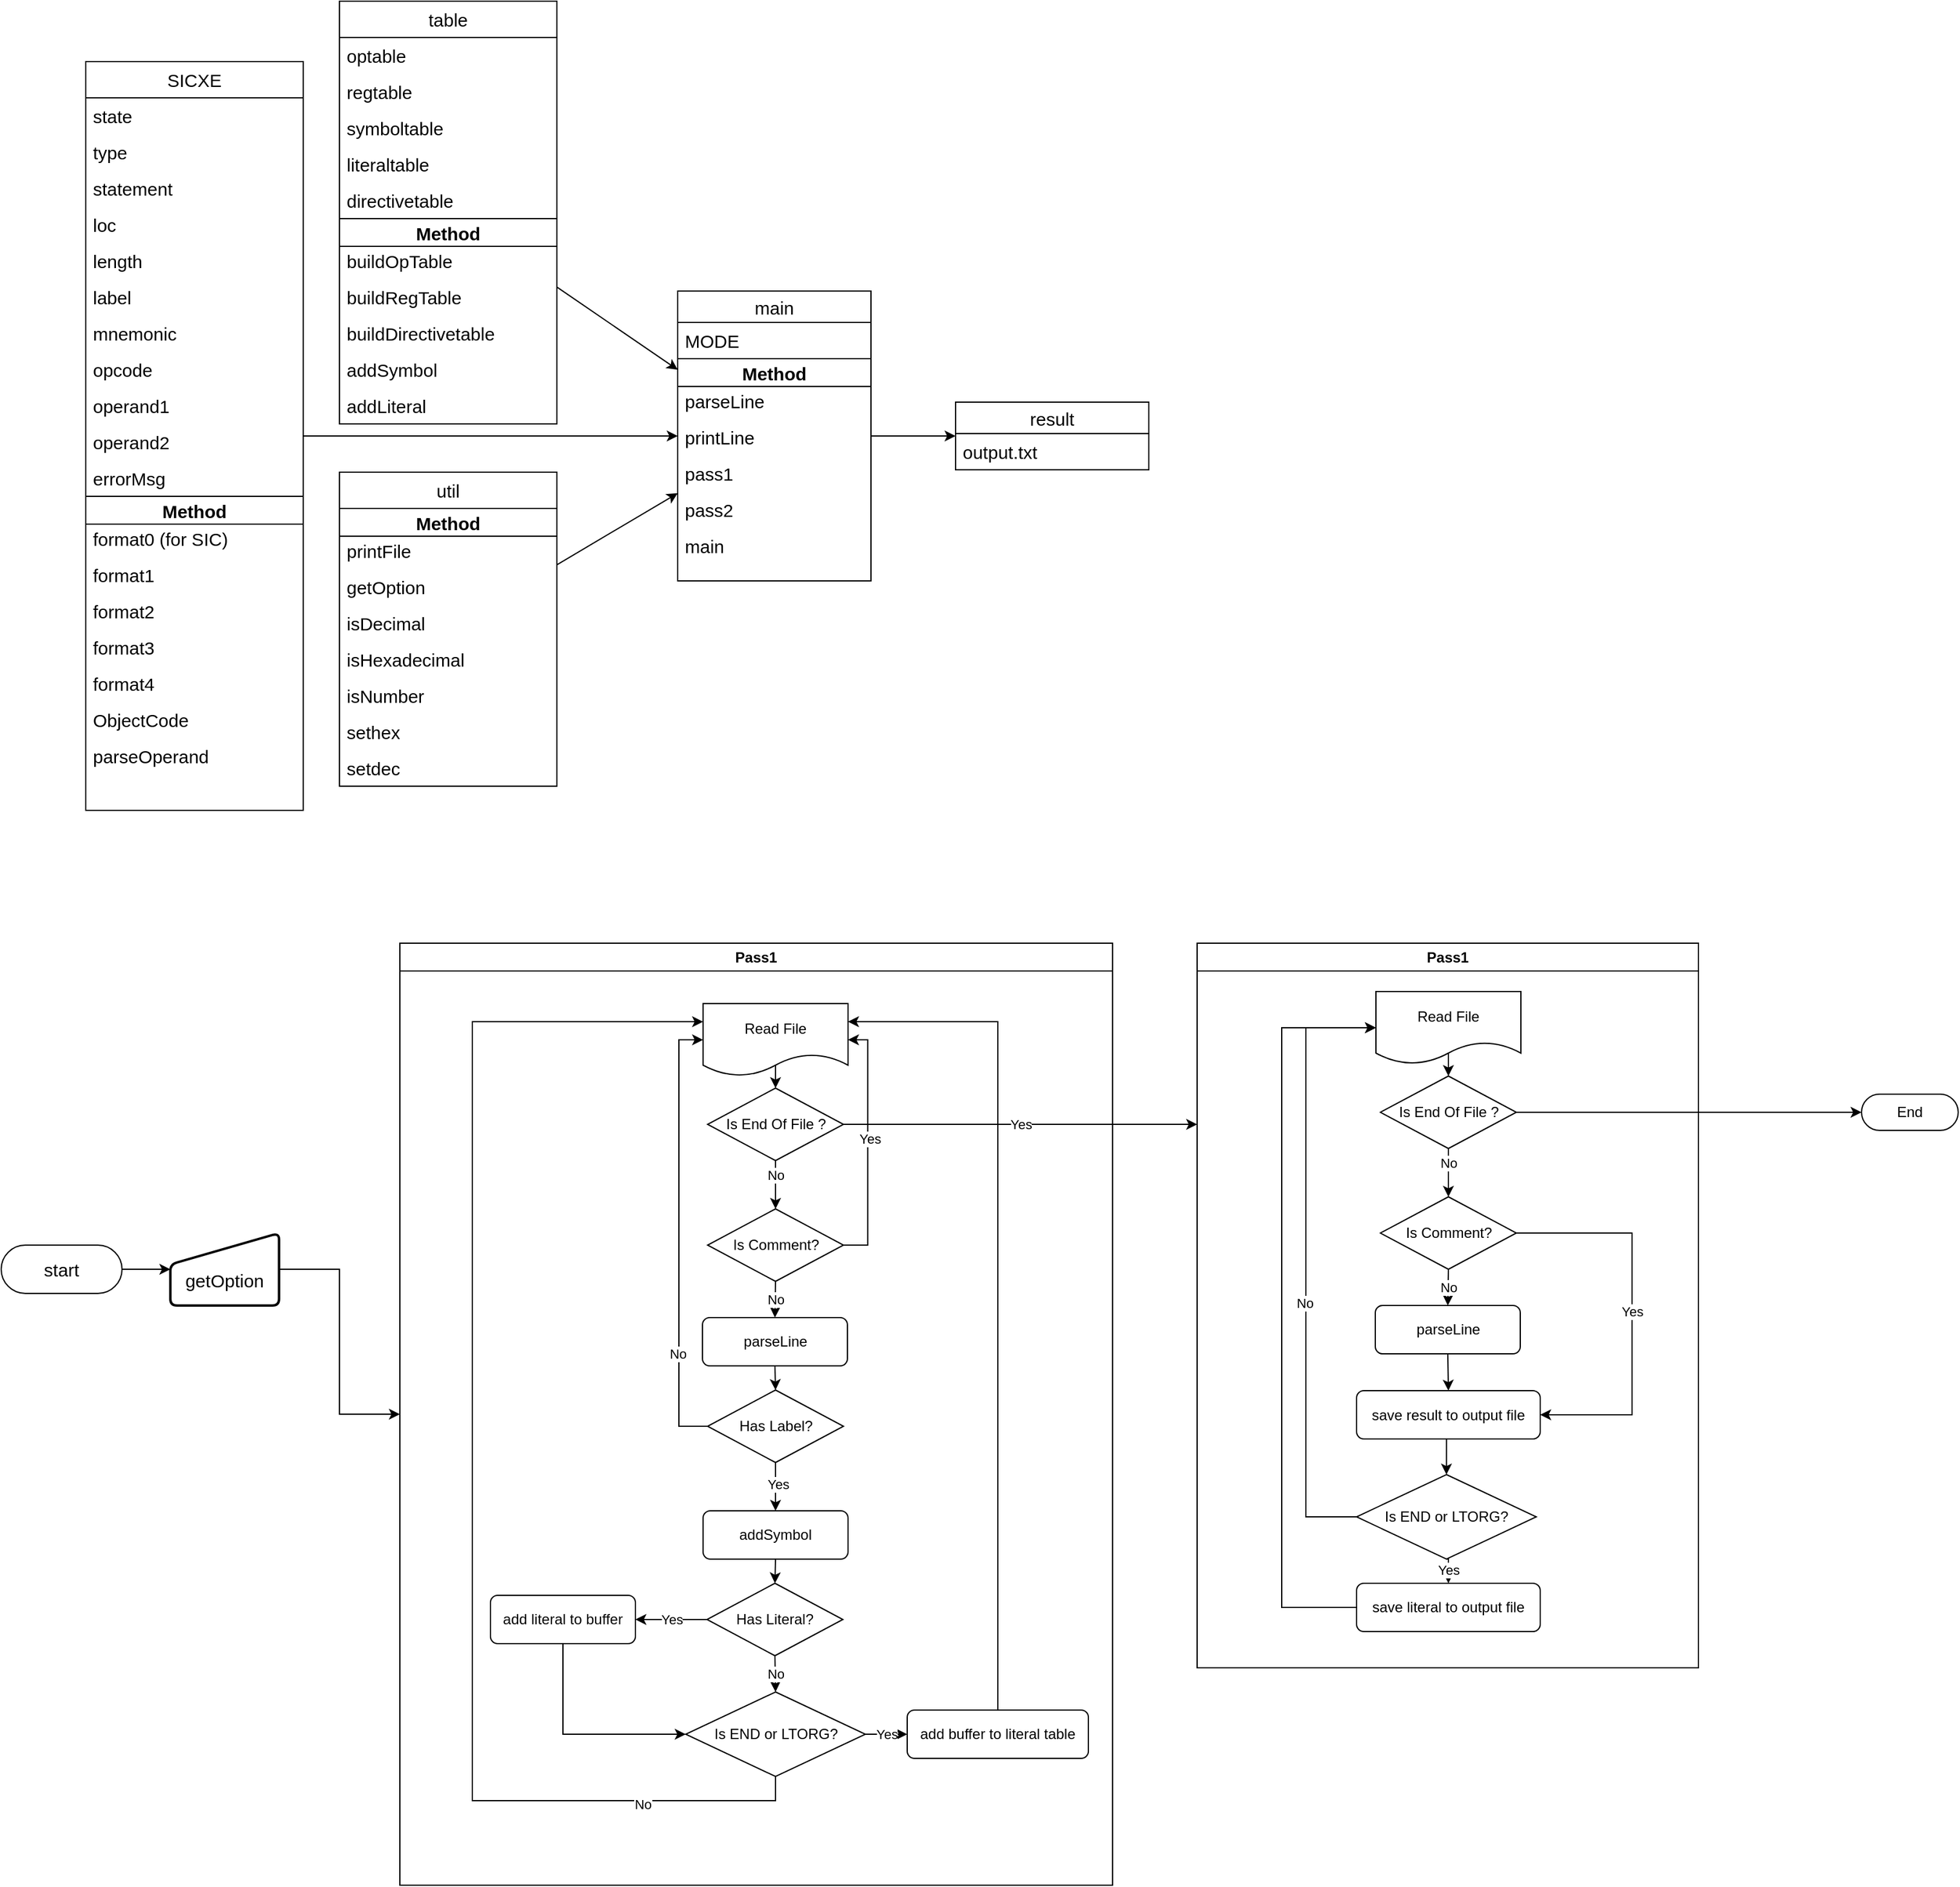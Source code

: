 <mxfile version="21.3.8" type="google">
  <diagram name="Page-1" id="ozMHpFwXy5fk4nJRAXI8">
    <mxGraphModel grid="1" page="1" gridSize="10" guides="1" tooltips="1" connect="1" arrows="1" fold="1" pageScale="1" pageWidth="1169" pageHeight="827" math="0" shadow="0">
      <root>
        <mxCell id="0" />
        <mxCell id="1" parent="0" />
        <mxCell id="k9dNd58MIY_r8E8UFFgz-22" value="SICXE" style="swimlane;fontStyle=0;childLayout=stackLayout;horizontal=1;startSize=30;horizontalStack=0;resizeParent=1;resizeParentMax=0;resizeLast=0;collapsible=1;marginBottom=0;whiteSpace=wrap;html=1;fontSize=15;fontFamily=Helvetica;" vertex="1" parent="1">
          <mxGeometry x="130" y="120" width="180" height="620" as="geometry" />
        </mxCell>
        <mxCell id="k9dNd58MIY_r8E8UFFgz-23" value="state" style="text;strokeColor=none;fillColor=none;align=left;verticalAlign=middle;spacingLeft=4;spacingRight=4;overflow=hidden;points=[[0,0.5],[1,0.5]];portConstraint=eastwest;rotatable=0;whiteSpace=wrap;html=1;fontSize=15;fontFamily=Helvetica;" vertex="1" parent="k9dNd58MIY_r8E8UFFgz-22">
          <mxGeometry y="30" width="180" height="30" as="geometry" />
        </mxCell>
        <mxCell id="k9dNd58MIY_r8E8UFFgz-24" value="type" style="text;strokeColor=none;fillColor=none;align=left;verticalAlign=middle;spacingLeft=4;spacingRight=4;overflow=hidden;points=[[0,0.5],[1,0.5]];portConstraint=eastwest;rotatable=0;whiteSpace=wrap;html=1;fontSize=15;fontFamily=Helvetica;" vertex="1" parent="k9dNd58MIY_r8E8UFFgz-22">
          <mxGeometry y="60" width="180" height="30" as="geometry" />
        </mxCell>
        <mxCell id="k9dNd58MIY_r8E8UFFgz-40" value="statement" style="text;strokeColor=none;fillColor=none;align=left;verticalAlign=middle;spacingLeft=4;spacingRight=4;overflow=hidden;points=[[0,0.5],[1,0.5]];portConstraint=eastwest;rotatable=0;whiteSpace=wrap;html=1;fontSize=15;fontFamily=Helvetica;" vertex="1" parent="k9dNd58MIY_r8E8UFFgz-22">
          <mxGeometry y="90" width="180" height="30" as="geometry" />
        </mxCell>
        <mxCell id="k9dNd58MIY_r8E8UFFgz-42" value="loc" style="text;strokeColor=none;fillColor=none;align=left;verticalAlign=middle;spacingLeft=4;spacingRight=4;overflow=hidden;points=[[0,0.5],[1,0.5]];portConstraint=eastwest;rotatable=0;whiteSpace=wrap;html=1;fontSize=15;fontFamily=Helvetica;" vertex="1" parent="k9dNd58MIY_r8E8UFFgz-22">
          <mxGeometry y="120" width="180" height="30" as="geometry" />
        </mxCell>
        <mxCell id="k9dNd58MIY_r8E8UFFgz-43" value="length" style="text;strokeColor=none;fillColor=none;align=left;verticalAlign=middle;spacingLeft=4;spacingRight=4;overflow=hidden;points=[[0,0.5],[1,0.5]];portConstraint=eastwest;rotatable=0;whiteSpace=wrap;html=1;fontSize=15;fontFamily=Helvetica;" vertex="1" parent="k9dNd58MIY_r8E8UFFgz-22">
          <mxGeometry y="150" width="180" height="30" as="geometry" />
        </mxCell>
        <mxCell id="k9dNd58MIY_r8E8UFFgz-44" value="label" style="text;strokeColor=none;fillColor=none;align=left;verticalAlign=middle;spacingLeft=4;spacingRight=4;overflow=hidden;points=[[0,0.5],[1,0.5]];portConstraint=eastwest;rotatable=0;whiteSpace=wrap;html=1;fontSize=15;fontFamily=Helvetica;" vertex="1" parent="k9dNd58MIY_r8E8UFFgz-22">
          <mxGeometry y="180" width="180" height="30" as="geometry" />
        </mxCell>
        <mxCell id="k9dNd58MIY_r8E8UFFgz-47" value="mnemonic" style="text;strokeColor=none;fillColor=none;align=left;verticalAlign=middle;spacingLeft=4;spacingRight=4;overflow=hidden;points=[[0,0.5],[1,0.5]];portConstraint=eastwest;rotatable=0;whiteSpace=wrap;html=1;fontSize=15;fontFamily=Helvetica;" vertex="1" parent="k9dNd58MIY_r8E8UFFgz-22">
          <mxGeometry y="210" width="180" height="30" as="geometry" />
        </mxCell>
        <mxCell id="k9dNd58MIY_r8E8UFFgz-46" value="opcode" style="text;strokeColor=none;fillColor=none;align=left;verticalAlign=middle;spacingLeft=4;spacingRight=4;overflow=hidden;points=[[0,0.5],[1,0.5]];portConstraint=eastwest;rotatable=0;whiteSpace=wrap;html=1;fontSize=15;fontFamily=Helvetica;" vertex="1" parent="k9dNd58MIY_r8E8UFFgz-22">
          <mxGeometry y="240" width="180" height="30" as="geometry" />
        </mxCell>
        <mxCell id="k9dNd58MIY_r8E8UFFgz-45" value="operand1" style="text;strokeColor=none;fillColor=none;align=left;verticalAlign=middle;spacingLeft=4;spacingRight=4;overflow=hidden;points=[[0,0.5],[1,0.5]];portConstraint=eastwest;rotatable=0;whiteSpace=wrap;html=1;fontSize=15;fontFamily=Helvetica;" vertex="1" parent="k9dNd58MIY_r8E8UFFgz-22">
          <mxGeometry y="270" width="180" height="30" as="geometry" />
        </mxCell>
        <mxCell id="k9dNd58MIY_r8E8UFFgz-48" value="operand2" style="text;strokeColor=none;fillColor=none;align=left;verticalAlign=middle;spacingLeft=4;spacingRight=4;overflow=hidden;points=[[0,0.5],[1,0.5]];portConstraint=eastwest;rotatable=0;whiteSpace=wrap;html=1;fontSize=15;fontFamily=Helvetica;" vertex="1" parent="k9dNd58MIY_r8E8UFFgz-22">
          <mxGeometry y="300" width="180" height="30" as="geometry" />
        </mxCell>
        <mxCell id="k9dNd58MIY_r8E8UFFgz-41" value="errorMsg" style="text;strokeColor=none;fillColor=none;align=left;verticalAlign=middle;spacingLeft=4;spacingRight=4;overflow=hidden;points=[[0,0.5],[1,0.5]];portConstraint=eastwest;rotatable=0;whiteSpace=wrap;html=1;fontSize=15;fontFamily=Helvetica;" vertex="1" parent="k9dNd58MIY_r8E8UFFgz-22">
          <mxGeometry y="330" width="180" height="30" as="geometry" />
        </mxCell>
        <mxCell id="k9dNd58MIY_r8E8UFFgz-66" value="Method" style="swimlane;fontSize=15;fontFamily=Helvetica;" vertex="1" parent="k9dNd58MIY_r8E8UFFgz-22">
          <mxGeometry y="360" width="180" height="260" as="geometry" />
        </mxCell>
        <mxCell id="k9dNd58MIY_r8E8UFFgz-25" value="format0 (for SIC)" style="text;strokeColor=none;fillColor=none;align=left;verticalAlign=middle;spacingLeft=4;spacingRight=4;overflow=hidden;points=[[0,0.5],[1,0.5]];portConstraint=eastwest;rotatable=0;whiteSpace=wrap;html=1;fontSize=15;fontFamily=Helvetica;" vertex="1" parent="k9dNd58MIY_r8E8UFFgz-66">
          <mxGeometry y="20" width="180" height="30" as="geometry" />
        </mxCell>
        <mxCell id="k9dNd58MIY_r8E8UFFgz-67" value="format1" style="text;strokeColor=none;fillColor=none;align=left;verticalAlign=middle;spacingLeft=4;spacingRight=4;overflow=hidden;points=[[0,0.5],[1,0.5]];portConstraint=eastwest;rotatable=0;whiteSpace=wrap;html=1;fontSize=15;fontFamily=Helvetica;" vertex="1" parent="k9dNd58MIY_r8E8UFFgz-66">
          <mxGeometry y="50" width="180" height="30" as="geometry" />
        </mxCell>
        <mxCell id="k9dNd58MIY_r8E8UFFgz-68" value="format2" style="text;strokeColor=none;fillColor=none;align=left;verticalAlign=middle;spacingLeft=4;spacingRight=4;overflow=hidden;points=[[0,0.5],[1,0.5]];portConstraint=eastwest;rotatable=0;whiteSpace=wrap;html=1;fontSize=15;fontFamily=Helvetica;" vertex="1" parent="k9dNd58MIY_r8E8UFFgz-66">
          <mxGeometry y="80" width="180" height="30" as="geometry" />
        </mxCell>
        <mxCell id="k9dNd58MIY_r8E8UFFgz-69" value="format3" style="text;strokeColor=none;fillColor=none;align=left;verticalAlign=middle;spacingLeft=4;spacingRight=4;overflow=hidden;points=[[0,0.5],[1,0.5]];portConstraint=eastwest;rotatable=0;whiteSpace=wrap;html=1;fontSize=15;fontFamily=Helvetica;" vertex="1" parent="k9dNd58MIY_r8E8UFFgz-66">
          <mxGeometry y="110" width="180" height="30" as="geometry" />
        </mxCell>
        <mxCell id="k9dNd58MIY_r8E8UFFgz-70" value="format4" style="text;strokeColor=none;fillColor=none;align=left;verticalAlign=middle;spacingLeft=4;spacingRight=4;overflow=hidden;points=[[0,0.5],[1,0.5]];portConstraint=eastwest;rotatable=0;whiteSpace=wrap;html=1;fontSize=15;fontFamily=Helvetica;" vertex="1" parent="k9dNd58MIY_r8E8UFFgz-66">
          <mxGeometry y="140" width="180" height="30" as="geometry" />
        </mxCell>
        <mxCell id="k9dNd58MIY_r8E8UFFgz-71" value="ObjectCode" style="text;strokeColor=none;fillColor=none;align=left;verticalAlign=middle;spacingLeft=4;spacingRight=4;overflow=hidden;points=[[0,0.5],[1,0.5]];portConstraint=eastwest;rotatable=0;whiteSpace=wrap;html=1;fontSize=15;fontFamily=Helvetica;" vertex="1" parent="k9dNd58MIY_r8E8UFFgz-66">
          <mxGeometry y="170" width="180" height="30" as="geometry" />
        </mxCell>
        <mxCell id="k9dNd58MIY_r8E8UFFgz-72" value="parseOperand" style="text;strokeColor=none;fillColor=none;align=left;verticalAlign=middle;spacingLeft=4;spacingRight=4;overflow=hidden;points=[[0,0.5],[1,0.5]];portConstraint=eastwest;rotatable=0;whiteSpace=wrap;html=1;fontSize=15;fontFamily=Helvetica;" vertex="1" parent="k9dNd58MIY_r8E8UFFgz-66">
          <mxGeometry y="200" width="180" height="30" as="geometry" />
        </mxCell>
        <mxCell id="k9dNd58MIY_r8E8UFFgz-73" value="table" style="swimlane;fontStyle=0;childLayout=stackLayout;horizontal=1;startSize=30;horizontalStack=0;resizeParent=1;resizeParentMax=0;resizeLast=0;collapsible=1;marginBottom=0;whiteSpace=wrap;html=1;fontSize=15;fontFamily=Helvetica;" vertex="1" parent="1">
          <mxGeometry x="340" y="70" width="180" height="350" as="geometry" />
        </mxCell>
        <mxCell id="k9dNd58MIY_r8E8UFFgz-111" value="optable" style="text;strokeColor=none;fillColor=none;align=left;verticalAlign=middle;spacingLeft=4;spacingRight=4;overflow=hidden;points=[[0,0.5],[1,0.5]];portConstraint=eastwest;rotatable=0;whiteSpace=wrap;html=1;fontSize=15;fontFamily=Helvetica;" vertex="1" parent="k9dNd58MIY_r8E8UFFgz-73">
          <mxGeometry y="30" width="180" height="30" as="geometry" />
        </mxCell>
        <mxCell id="k9dNd58MIY_r8E8UFFgz-75" value="regtable" style="text;strokeColor=none;fillColor=none;align=left;verticalAlign=middle;spacingLeft=4;spacingRight=4;overflow=hidden;points=[[0,0.5],[1,0.5]];portConstraint=eastwest;rotatable=0;whiteSpace=wrap;html=1;fontSize=15;fontFamily=Helvetica;" vertex="1" parent="k9dNd58MIY_r8E8UFFgz-73">
          <mxGeometry y="60" width="180" height="30" as="geometry" />
        </mxCell>
        <mxCell id="k9dNd58MIY_r8E8UFFgz-76" value="symboltable" style="text;strokeColor=none;fillColor=none;align=left;verticalAlign=middle;spacingLeft=4;spacingRight=4;overflow=hidden;points=[[0,0.5],[1,0.5]];portConstraint=eastwest;rotatable=0;whiteSpace=wrap;html=1;fontSize=15;fontFamily=Helvetica;" vertex="1" parent="k9dNd58MIY_r8E8UFFgz-73">
          <mxGeometry y="90" width="180" height="30" as="geometry" />
        </mxCell>
        <mxCell id="k9dNd58MIY_r8E8UFFgz-77" value="literaltable" style="text;strokeColor=none;fillColor=none;align=left;verticalAlign=middle;spacingLeft=4;spacingRight=4;overflow=hidden;points=[[0,0.5],[1,0.5]];portConstraint=eastwest;rotatable=0;whiteSpace=wrap;html=1;fontSize=15;fontFamily=Helvetica;" vertex="1" parent="k9dNd58MIY_r8E8UFFgz-73">
          <mxGeometry y="120" width="180" height="30" as="geometry" />
        </mxCell>
        <mxCell id="k9dNd58MIY_r8E8UFFgz-78" value="directivetable" style="text;strokeColor=none;fillColor=none;align=left;verticalAlign=middle;spacingLeft=4;spacingRight=4;overflow=hidden;points=[[0,0.5],[1,0.5]];portConstraint=eastwest;rotatable=0;whiteSpace=wrap;html=1;fontSize=15;fontFamily=Helvetica;" vertex="1" parent="k9dNd58MIY_r8E8UFFgz-73">
          <mxGeometry y="150" width="180" height="30" as="geometry" />
        </mxCell>
        <mxCell id="k9dNd58MIY_r8E8UFFgz-85" value="Method" style="swimlane;fontSize=15;fontFamily=Helvetica;" vertex="1" parent="k9dNd58MIY_r8E8UFFgz-73">
          <mxGeometry y="180" width="180" height="170" as="geometry" />
        </mxCell>
        <mxCell id="k9dNd58MIY_r8E8UFFgz-86" value="buildOpTable" style="text;strokeColor=none;fillColor=none;align=left;verticalAlign=middle;spacingLeft=4;spacingRight=4;overflow=hidden;points=[[0,0.5],[1,0.5]];portConstraint=eastwest;rotatable=0;whiteSpace=wrap;html=1;fontSize=15;fontFamily=Helvetica;" vertex="1" parent="k9dNd58MIY_r8E8UFFgz-85">
          <mxGeometry y="20" width="180" height="30" as="geometry" />
        </mxCell>
        <mxCell id="k9dNd58MIY_r8E8UFFgz-87" value="buildRegTable" style="text;strokeColor=none;fillColor=none;align=left;verticalAlign=middle;spacingLeft=4;spacingRight=4;overflow=hidden;points=[[0,0.5],[1,0.5]];portConstraint=eastwest;rotatable=0;whiteSpace=wrap;html=1;fontSize=15;fontFamily=Helvetica;" vertex="1" parent="k9dNd58MIY_r8E8UFFgz-85">
          <mxGeometry y="50" width="180" height="30" as="geometry" />
        </mxCell>
        <mxCell id="k9dNd58MIY_r8E8UFFgz-88" value="buildDirectivetable" style="text;strokeColor=none;fillColor=none;align=left;verticalAlign=middle;spacingLeft=4;spacingRight=4;overflow=hidden;points=[[0,0.5],[1,0.5]];portConstraint=eastwest;rotatable=0;whiteSpace=wrap;html=1;fontSize=15;fontFamily=Helvetica;" vertex="1" parent="k9dNd58MIY_r8E8UFFgz-85">
          <mxGeometry y="80" width="180" height="30" as="geometry" />
        </mxCell>
        <mxCell id="k9dNd58MIY_r8E8UFFgz-89" value="addSymbol" style="text;strokeColor=none;fillColor=none;align=left;verticalAlign=middle;spacingLeft=4;spacingRight=4;overflow=hidden;points=[[0,0.5],[1,0.5]];portConstraint=eastwest;rotatable=0;whiteSpace=wrap;html=1;fontSize=15;fontFamily=Helvetica;" vertex="1" parent="k9dNd58MIY_r8E8UFFgz-85">
          <mxGeometry y="110" width="180" height="30" as="geometry" />
        </mxCell>
        <mxCell id="k9dNd58MIY_r8E8UFFgz-90" value="addLiteral" style="text;strokeColor=none;fillColor=none;align=left;verticalAlign=middle;spacingLeft=4;spacingRight=4;overflow=hidden;points=[[0,0.5],[1,0.5]];portConstraint=eastwest;rotatable=0;whiteSpace=wrap;html=1;fontSize=15;fontFamily=Helvetica;" vertex="1" parent="k9dNd58MIY_r8E8UFFgz-85">
          <mxGeometry y="140" width="180" height="30" as="geometry" />
        </mxCell>
        <mxCell id="k9dNd58MIY_r8E8UFFgz-93" value="util" style="swimlane;fontStyle=0;childLayout=stackLayout;horizontal=1;startSize=30;horizontalStack=0;resizeParent=1;resizeParentMax=0;resizeLast=0;collapsible=1;marginBottom=0;whiteSpace=wrap;html=1;fontSize=15;fontFamily=Helvetica;" vertex="1" parent="1">
          <mxGeometry x="340" y="460" width="180" height="260" as="geometry" />
        </mxCell>
        <mxCell id="k9dNd58MIY_r8E8UFFgz-99" value="Method" style="swimlane;fontSize=15;fontFamily=Helvetica;" vertex="1" parent="k9dNd58MIY_r8E8UFFgz-93">
          <mxGeometry y="30" width="180" height="230" as="geometry" />
        </mxCell>
        <mxCell id="k9dNd58MIY_r8E8UFFgz-100" value="printFile" style="text;strokeColor=none;fillColor=none;align=left;verticalAlign=middle;spacingLeft=4;spacingRight=4;overflow=hidden;points=[[0,0.5],[1,0.5]];portConstraint=eastwest;rotatable=0;whiteSpace=wrap;html=1;fontSize=15;fontFamily=Helvetica;" vertex="1" parent="k9dNd58MIY_r8E8UFFgz-99">
          <mxGeometry y="20" width="180" height="30" as="geometry" />
        </mxCell>
        <mxCell id="k9dNd58MIY_r8E8UFFgz-101" value="getOption" style="text;strokeColor=none;fillColor=none;align=left;verticalAlign=middle;spacingLeft=4;spacingRight=4;overflow=hidden;points=[[0,0.5],[1,0.5]];portConstraint=eastwest;rotatable=0;whiteSpace=wrap;html=1;fontSize=15;fontFamily=Helvetica;" vertex="1" parent="k9dNd58MIY_r8E8UFFgz-99">
          <mxGeometry y="50" width="180" height="30" as="geometry" />
        </mxCell>
        <mxCell id="k9dNd58MIY_r8E8UFFgz-102" value="isDecimal" style="text;strokeColor=none;fillColor=none;align=left;verticalAlign=middle;spacingLeft=4;spacingRight=4;overflow=hidden;points=[[0,0.5],[1,0.5]];portConstraint=eastwest;rotatable=0;whiteSpace=wrap;html=1;fontSize=15;fontFamily=Helvetica;" vertex="1" parent="k9dNd58MIY_r8E8UFFgz-99">
          <mxGeometry y="80" width="180" height="30" as="geometry" />
        </mxCell>
        <mxCell id="k9dNd58MIY_r8E8UFFgz-103" value="isHexadecimal" style="text;strokeColor=none;fillColor=none;align=left;verticalAlign=middle;spacingLeft=4;spacingRight=4;overflow=hidden;points=[[0,0.5],[1,0.5]];portConstraint=eastwest;rotatable=0;whiteSpace=wrap;html=1;fontSize=15;fontFamily=Helvetica;" vertex="1" parent="k9dNd58MIY_r8E8UFFgz-99">
          <mxGeometry y="110" width="180" height="30" as="geometry" />
        </mxCell>
        <mxCell id="k9dNd58MIY_r8E8UFFgz-104" value="isNumber" style="text;strokeColor=none;fillColor=none;align=left;verticalAlign=middle;spacingLeft=4;spacingRight=4;overflow=hidden;points=[[0,0.5],[1,0.5]];portConstraint=eastwest;rotatable=0;whiteSpace=wrap;html=1;fontSize=15;fontFamily=Helvetica;" vertex="1" parent="k9dNd58MIY_r8E8UFFgz-99">
          <mxGeometry y="140" width="180" height="30" as="geometry" />
        </mxCell>
        <mxCell id="k9dNd58MIY_r8E8UFFgz-105" value="sethex" style="text;strokeColor=none;fillColor=none;align=left;verticalAlign=middle;spacingLeft=4;spacingRight=4;overflow=hidden;points=[[0,0.5],[1,0.5]];portConstraint=eastwest;rotatable=0;whiteSpace=wrap;html=1;fontSize=15;fontFamily=Helvetica;" vertex="1" parent="k9dNd58MIY_r8E8UFFgz-99">
          <mxGeometry y="170" width="180" height="30" as="geometry" />
        </mxCell>
        <mxCell id="k9dNd58MIY_r8E8UFFgz-106" value="setdec" style="text;strokeColor=none;fillColor=none;align=left;verticalAlign=middle;spacingLeft=4;spacingRight=4;overflow=hidden;points=[[0,0.5],[1,0.5]];portConstraint=eastwest;rotatable=0;whiteSpace=wrap;html=1;fontSize=15;fontFamily=Helvetica;" vertex="1" parent="k9dNd58MIY_r8E8UFFgz-99">
          <mxGeometry y="200" width="180" height="30" as="geometry" />
        </mxCell>
        <mxCell id="k9dNd58MIY_r8E8UFFgz-107" value="main" style="swimlane;fontStyle=0;childLayout=stackLayout;horizontal=1;startSize=26;horizontalStack=0;resizeParent=1;resizeParentMax=0;resizeLast=0;collapsible=1;marginBottom=0;align=center;fontSize=15;fontFamily=Helvetica;" vertex="1" parent="1">
          <mxGeometry x="620" y="310" width="160" height="240" as="geometry" />
        </mxCell>
        <mxCell id="k9dNd58MIY_r8E8UFFgz-109" value="MODE" style="text;strokeColor=none;fillColor=none;spacingLeft=4;spacingRight=4;overflow=hidden;rotatable=0;points=[[0,0.5],[1,0.5]];portConstraint=eastwest;fontSize=15;whiteSpace=wrap;html=1;fontFamily=Helvetica;" vertex="1" parent="k9dNd58MIY_r8E8UFFgz-107">
          <mxGeometry y="26" width="160" height="30" as="geometry" />
        </mxCell>
        <mxCell id="k9dNd58MIY_r8E8UFFgz-112" value="Method" style="swimlane;fontSize=15;fontFamily=Helvetica;" vertex="1" parent="k9dNd58MIY_r8E8UFFgz-107">
          <mxGeometry y="56" width="160" height="184" as="geometry" />
        </mxCell>
        <mxCell id="k9dNd58MIY_r8E8UFFgz-113" value="parseLine" style="text;strokeColor=none;fillColor=none;align=left;verticalAlign=middle;spacingLeft=4;spacingRight=4;overflow=hidden;points=[[0,0.5],[1,0.5]];portConstraint=eastwest;rotatable=0;whiteSpace=wrap;html=1;fontSize=15;fontFamily=Helvetica;" vertex="1" parent="k9dNd58MIY_r8E8UFFgz-112">
          <mxGeometry y="20" width="180" height="30" as="geometry" />
        </mxCell>
        <mxCell id="k9dNd58MIY_r8E8UFFgz-114" value="printLine" style="text;strokeColor=none;fillColor=none;align=left;verticalAlign=middle;spacingLeft=4;spacingRight=4;overflow=hidden;points=[[0,0.5],[1,0.5]];portConstraint=eastwest;rotatable=0;whiteSpace=wrap;html=1;fontSize=15;fontFamily=Helvetica;" vertex="1" parent="k9dNd58MIY_r8E8UFFgz-112">
          <mxGeometry y="50" width="180" height="30" as="geometry" />
        </mxCell>
        <mxCell id="k9dNd58MIY_r8E8UFFgz-115" value="pass1" style="text;strokeColor=none;fillColor=none;align=left;verticalAlign=middle;spacingLeft=4;spacingRight=4;overflow=hidden;points=[[0,0.5],[1,0.5]];portConstraint=eastwest;rotatable=0;whiteSpace=wrap;html=1;fontSize=15;fontFamily=Helvetica;" vertex="1" parent="k9dNd58MIY_r8E8UFFgz-112">
          <mxGeometry y="80" width="180" height="30" as="geometry" />
        </mxCell>
        <mxCell id="k9dNd58MIY_r8E8UFFgz-116" value="pass2" style="text;strokeColor=none;fillColor=none;align=left;verticalAlign=middle;spacingLeft=4;spacingRight=4;overflow=hidden;points=[[0,0.5],[1,0.5]];portConstraint=eastwest;rotatable=0;whiteSpace=wrap;html=1;fontSize=15;fontFamily=Helvetica;" vertex="1" parent="k9dNd58MIY_r8E8UFFgz-112">
          <mxGeometry y="110" width="180" height="30" as="geometry" />
        </mxCell>
        <mxCell id="k9dNd58MIY_r8E8UFFgz-117" value="main" style="text;strokeColor=none;fillColor=none;align=left;verticalAlign=middle;spacingLeft=4;spacingRight=4;overflow=hidden;points=[[0,0.5],[1,0.5]];portConstraint=eastwest;rotatable=0;whiteSpace=wrap;html=1;fontSize=15;fontFamily=Helvetica;" vertex="1" parent="k9dNd58MIY_r8E8UFFgz-112">
          <mxGeometry y="140" width="180" height="30" as="geometry" />
        </mxCell>
        <mxCell id="k9dNd58MIY_r8E8UFFgz-120" value="result" style="swimlane;fontStyle=0;childLayout=stackLayout;horizontal=1;startSize=26;horizontalStack=0;resizeParent=1;resizeParentMax=0;resizeLast=0;collapsible=1;marginBottom=0;align=center;fontSize=15;fontFamily=Helvetica;" vertex="1" parent="1">
          <mxGeometry x="850" y="402" width="160" height="56" as="geometry" />
        </mxCell>
        <mxCell id="k9dNd58MIY_r8E8UFFgz-121" value="output.txt" style="text;strokeColor=none;fillColor=none;spacingLeft=4;spacingRight=4;overflow=hidden;rotatable=0;points=[[0,0.5],[1,0.5]];portConstraint=eastwest;fontSize=15;whiteSpace=wrap;html=1;fontFamily=Helvetica;" vertex="1" parent="k9dNd58MIY_r8E8UFFgz-120">
          <mxGeometry y="26" width="160" height="30" as="geometry" />
        </mxCell>
        <mxCell id="k9dNd58MIY_r8E8UFFgz-128" value="" style="endArrow=classic;html=1;rounded=0;fontSize=15;" edge="1" parent="1" source="k9dNd58MIY_r8E8UFFgz-73" target="k9dNd58MIY_r8E8UFFgz-107">
          <mxGeometry width="50" height="50" relative="1" as="geometry">
            <mxPoint x="530" y="460" as="sourcePoint" />
            <mxPoint x="580" y="410" as="targetPoint" />
          </mxGeometry>
        </mxCell>
        <mxCell id="k9dNd58MIY_r8E8UFFgz-129" value="" style="endArrow=classic;html=1;rounded=0;fontSize=15;" edge="1" parent="1" source="k9dNd58MIY_r8E8UFFgz-93" target="k9dNd58MIY_r8E8UFFgz-107">
          <mxGeometry width="50" height="50" relative="1" as="geometry">
            <mxPoint x="480" y="470" as="sourcePoint" />
            <mxPoint x="530" y="420" as="targetPoint" />
          </mxGeometry>
        </mxCell>
        <mxCell id="k9dNd58MIY_r8E8UFFgz-130" value="" style="endArrow=classic;html=1;rounded=0;fontSize=15;" edge="1" parent="1" source="k9dNd58MIY_r8E8UFFgz-22" target="k9dNd58MIY_r8E8UFFgz-107">
          <mxGeometry width="50" height="50" relative="1" as="geometry">
            <mxPoint x="400" y="420" as="sourcePoint" />
            <mxPoint x="450" y="370" as="targetPoint" />
          </mxGeometry>
        </mxCell>
        <mxCell id="k9dNd58MIY_r8E8UFFgz-131" value="" style="endArrow=classic;html=1;rounded=0;fontSize=15;" edge="1" parent="1" source="k9dNd58MIY_r8E8UFFgz-107" target="k9dNd58MIY_r8E8UFFgz-120">
          <mxGeometry width="50" height="50" relative="1" as="geometry">
            <mxPoint x="770" y="330" as="sourcePoint" />
            <mxPoint x="870" y="530" as="targetPoint" />
          </mxGeometry>
        </mxCell>
        <mxCell id="P8uOvkB5zgrIb_2KGSgW-15" style="edgeStyle=orthogonalEdgeStyle;rounded=0;orthogonalLoop=1;jettySize=auto;html=1;exitX=1;exitY=0.5;exitDx=0;exitDy=0;exitPerimeter=0;entryX=0;entryY=0.5;entryDx=0;entryDy=0;" edge="1" parent="1" source="P8uOvkB5zgrIb_2KGSgW-1" target="P8uOvkB5zgrIb_2KGSgW-2">
          <mxGeometry relative="1" as="geometry" />
        </mxCell>
        <mxCell id="P8uOvkB5zgrIb_2KGSgW-1" value="start" style="html=1;dashed=0;whiteSpace=wrap;shape=mxgraph.dfd.start;fontSize=15;" vertex="1" parent="1">
          <mxGeometry x="60" y="1100" width="100" height="40" as="geometry" />
        </mxCell>
        <mxCell id="P8uOvkB5zgrIb_2KGSgW-17" style="edgeStyle=orthogonalEdgeStyle;rounded=0;orthogonalLoop=1;jettySize=auto;html=1;exitX=1;exitY=0.5;exitDx=0;exitDy=0;entryX=0;entryY=0.5;entryDx=0;entryDy=0;" edge="1" parent="1" source="P8uOvkB5zgrIb_2KGSgW-2" target="P8uOvkB5zgrIb_2KGSgW-3">
          <mxGeometry relative="1" as="geometry" />
        </mxCell>
        <mxCell id="P8uOvkB5zgrIb_2KGSgW-2" value="&lt;br&gt;getOption" style="html=1;strokeWidth=2;shape=manualInput;whiteSpace=wrap;rounded=1;size=26;arcSize=11;fontSize=15;" vertex="1" parent="1">
          <mxGeometry x="200" y="1090" width="90" height="60" as="geometry" />
        </mxCell>
        <mxCell id="P8uOvkB5zgrIb_2KGSgW-3" value="Pass1" style="swimlane;whiteSpace=wrap;html=1;" vertex="1" parent="1">
          <mxGeometry x="390" y="850" width="590" height="780" as="geometry" />
        </mxCell>
        <mxCell id="P8uOvkB5zgrIb_2KGSgW-13" value="Read File" style="shape=document;whiteSpace=wrap;html=1;boundedLbl=1;" vertex="1" parent="P8uOvkB5zgrIb_2KGSgW-3">
          <mxGeometry x="251" y="50" width="120" height="60" as="geometry" />
        </mxCell>
        <mxCell id="P8uOvkB5zgrIb_2KGSgW-25" style="edgeStyle=orthogonalEdgeStyle;rounded=0;orthogonalLoop=1;jettySize=auto;html=1;exitX=0.5;exitY=1;exitDx=0;exitDy=0;entryX=0.5;entryY=0;entryDx=0;entryDy=0;" edge="1" parent="P8uOvkB5zgrIb_2KGSgW-3" source="P8uOvkB5zgrIb_2KGSgW-14" target="P8uOvkB5zgrIb_2KGSgW-23">
          <mxGeometry relative="1" as="geometry" />
        </mxCell>
        <mxCell id="P8uOvkB5zgrIb_2KGSgW-27" value="No" style="edgeLabel;html=1;align=center;verticalAlign=middle;resizable=0;points=[];" connectable="0" vertex="1" parent="P8uOvkB5zgrIb_2KGSgW-25">
          <mxGeometry x="-0.4" relative="1" as="geometry">
            <mxPoint as="offset" />
          </mxGeometry>
        </mxCell>
        <mxCell id="P8uOvkB5zgrIb_2KGSgW-14" value="Is End Of File ?" style="rhombus;whiteSpace=wrap;html=1;" vertex="1" parent="P8uOvkB5zgrIb_2KGSgW-3">
          <mxGeometry x="254.75" y="120" width="112.5" height="60" as="geometry" />
        </mxCell>
        <mxCell id="P8uOvkB5zgrIb_2KGSgW-20" value="" style="endArrow=classic;html=1;rounded=0;exitX=0.5;exitY=0.85;exitDx=0;exitDy=0;exitPerimeter=0;entryX=0.5;entryY=0;entryDx=0;entryDy=0;" edge="1" parent="P8uOvkB5zgrIb_2KGSgW-3" source="P8uOvkB5zgrIb_2KGSgW-13" target="P8uOvkB5zgrIb_2KGSgW-14">
          <mxGeometry width="50" height="50" relative="1" as="geometry">
            <mxPoint x="268" y="300" as="sourcePoint" />
            <mxPoint x="318" y="250" as="targetPoint" />
          </mxGeometry>
        </mxCell>
        <mxCell id="P8uOvkB5zgrIb_2KGSgW-29" style="edgeStyle=orthogonalEdgeStyle;rounded=0;orthogonalLoop=1;jettySize=auto;html=1;exitX=0.5;exitY=1;exitDx=0;exitDy=0;entryX=0.5;entryY=0;entryDx=0;entryDy=0;" edge="1" parent="P8uOvkB5zgrIb_2KGSgW-3" source="P8uOvkB5zgrIb_2KGSgW-21" target="P8uOvkB5zgrIb_2KGSgW-22">
          <mxGeometry relative="1" as="geometry" />
        </mxCell>
        <mxCell id="P8uOvkB5zgrIb_2KGSgW-21" value="parseLine" style="rounded=1;whiteSpace=wrap;html=1;" vertex="1" parent="P8uOvkB5zgrIb_2KGSgW-3">
          <mxGeometry x="250.5" y="310" width="120" height="40" as="geometry" />
        </mxCell>
        <mxCell id="P8uOvkB5zgrIb_2KGSgW-32" style="edgeStyle=orthogonalEdgeStyle;rounded=0;orthogonalLoop=1;jettySize=auto;html=1;exitX=0.5;exitY=1;exitDx=0;exitDy=0;" edge="1" parent="P8uOvkB5zgrIb_2KGSgW-3" source="P8uOvkB5zgrIb_2KGSgW-22" target="P8uOvkB5zgrIb_2KGSgW-31">
          <mxGeometry relative="1" as="geometry" />
        </mxCell>
        <mxCell id="P8uOvkB5zgrIb_2KGSgW-69" value="Yes" style="edgeLabel;html=1;align=center;verticalAlign=middle;resizable=0;points=[];" connectable="0" vertex="1" parent="P8uOvkB5zgrIb_2KGSgW-32">
          <mxGeometry x="-0.133" y="2" relative="1" as="geometry">
            <mxPoint as="offset" />
          </mxGeometry>
        </mxCell>
        <mxCell id="P8uOvkB5zgrIb_2KGSgW-33" style="edgeStyle=orthogonalEdgeStyle;rounded=0;orthogonalLoop=1;jettySize=auto;html=1;exitX=0;exitY=0.5;exitDx=0;exitDy=0;entryX=0;entryY=0.5;entryDx=0;entryDy=0;" edge="1" parent="P8uOvkB5zgrIb_2KGSgW-3" source="P8uOvkB5zgrIb_2KGSgW-22" target="P8uOvkB5zgrIb_2KGSgW-13">
          <mxGeometry relative="1" as="geometry" />
        </mxCell>
        <mxCell id="P8uOvkB5zgrIb_2KGSgW-35" value="No" style="edgeLabel;html=1;align=center;verticalAlign=middle;resizable=0;points=[];" connectable="0" vertex="1" parent="P8uOvkB5zgrIb_2KGSgW-33">
          <mxGeometry x="-0.539" y="1" relative="1" as="geometry">
            <mxPoint as="offset" />
          </mxGeometry>
        </mxCell>
        <mxCell id="P8uOvkB5zgrIb_2KGSgW-22" value="Has Label?" style="rhombus;whiteSpace=wrap;html=1;" vertex="1" parent="P8uOvkB5zgrIb_2KGSgW-3">
          <mxGeometry x="254.75" y="370" width="112.5" height="60" as="geometry" />
        </mxCell>
        <mxCell id="P8uOvkB5zgrIb_2KGSgW-24" style="edgeStyle=orthogonalEdgeStyle;rounded=0;orthogonalLoop=1;jettySize=auto;html=1;exitX=1;exitY=0.5;exitDx=0;exitDy=0;entryX=1;entryY=0.5;entryDx=0;entryDy=0;" edge="1" parent="P8uOvkB5zgrIb_2KGSgW-3" source="P8uOvkB5zgrIb_2KGSgW-23" target="P8uOvkB5zgrIb_2KGSgW-13">
          <mxGeometry relative="1" as="geometry" />
        </mxCell>
        <mxCell id="P8uOvkB5zgrIb_2KGSgW-28" value="Yes" style="edgeLabel;html=1;align=center;verticalAlign=middle;resizable=0;points=[];" connectable="0" vertex="1" parent="P8uOvkB5zgrIb_2KGSgW-24">
          <mxGeometry x="0.047" y="-1" relative="1" as="geometry">
            <mxPoint as="offset" />
          </mxGeometry>
        </mxCell>
        <mxCell id="P8uOvkB5zgrIb_2KGSgW-26" value="No" style="edgeStyle=orthogonalEdgeStyle;rounded=0;orthogonalLoop=1;jettySize=auto;html=1;exitX=0.5;exitY=1;exitDx=0;exitDy=0;entryX=0.5;entryY=0;entryDx=0;entryDy=0;" edge="1" parent="P8uOvkB5zgrIb_2KGSgW-3" source="P8uOvkB5zgrIb_2KGSgW-23" target="P8uOvkB5zgrIb_2KGSgW-21">
          <mxGeometry relative="1" as="geometry" />
        </mxCell>
        <mxCell id="P8uOvkB5zgrIb_2KGSgW-23" value="Is Comment?" style="rhombus;whiteSpace=wrap;html=1;" vertex="1" parent="P8uOvkB5zgrIb_2KGSgW-3">
          <mxGeometry x="254.75" y="220" width="112.5" height="60" as="geometry" />
        </mxCell>
        <mxCell id="P8uOvkB5zgrIb_2KGSgW-71" style="edgeStyle=orthogonalEdgeStyle;rounded=0;orthogonalLoop=1;jettySize=auto;html=1;exitX=0.5;exitY=1;exitDx=0;exitDy=0;entryX=0.5;entryY=0;entryDx=0;entryDy=0;" edge="1" parent="P8uOvkB5zgrIb_2KGSgW-3" source="P8uOvkB5zgrIb_2KGSgW-31" target="P8uOvkB5zgrIb_2KGSgW-70">
          <mxGeometry relative="1" as="geometry" />
        </mxCell>
        <mxCell id="P8uOvkB5zgrIb_2KGSgW-31" value="addSymbol" style="rounded=1;whiteSpace=wrap;html=1;" vertex="1" parent="P8uOvkB5zgrIb_2KGSgW-3">
          <mxGeometry x="251" y="470" width="120" height="40" as="geometry" />
        </mxCell>
        <mxCell id="P8uOvkB5zgrIb_2KGSgW-74" value="No" style="edgeStyle=orthogonalEdgeStyle;rounded=0;orthogonalLoop=1;jettySize=auto;html=1;exitX=0.5;exitY=1;exitDx=0;exitDy=0;entryX=0.5;entryY=0;entryDx=0;entryDy=0;" edge="1" parent="P8uOvkB5zgrIb_2KGSgW-3" source="P8uOvkB5zgrIb_2KGSgW-70" target="P8uOvkB5zgrIb_2KGSgW-73">
          <mxGeometry relative="1" as="geometry" />
        </mxCell>
        <mxCell id="P8uOvkB5zgrIb_2KGSgW-75" value="Yes" style="edgeStyle=orthogonalEdgeStyle;rounded=0;orthogonalLoop=1;jettySize=auto;html=1;exitX=0;exitY=0.5;exitDx=0;exitDy=0;entryX=1;entryY=0.5;entryDx=0;entryDy=0;" edge="1" parent="P8uOvkB5zgrIb_2KGSgW-3" source="P8uOvkB5zgrIb_2KGSgW-70" target="P8uOvkB5zgrIb_2KGSgW-72">
          <mxGeometry relative="1" as="geometry" />
        </mxCell>
        <mxCell id="P8uOvkB5zgrIb_2KGSgW-70" value="Has Literal?" style="rhombus;whiteSpace=wrap;html=1;" vertex="1" parent="P8uOvkB5zgrIb_2KGSgW-3">
          <mxGeometry x="254.25" y="530" width="112.5" height="60" as="geometry" />
        </mxCell>
        <mxCell id="P8uOvkB5zgrIb_2KGSgW-76" style="edgeStyle=orthogonalEdgeStyle;rounded=0;orthogonalLoop=1;jettySize=auto;html=1;exitX=0.5;exitY=1;exitDx=0;exitDy=0;entryX=0;entryY=0.5;entryDx=0;entryDy=0;" edge="1" parent="P8uOvkB5zgrIb_2KGSgW-3" source="P8uOvkB5zgrIb_2KGSgW-72" target="P8uOvkB5zgrIb_2KGSgW-73">
          <mxGeometry relative="1" as="geometry" />
        </mxCell>
        <mxCell id="P8uOvkB5zgrIb_2KGSgW-72" value="add literal to buffer" style="rounded=1;whiteSpace=wrap;html=1;" vertex="1" parent="P8uOvkB5zgrIb_2KGSgW-3">
          <mxGeometry x="75" y="540" width="120" height="40" as="geometry" />
        </mxCell>
        <mxCell id="P8uOvkB5zgrIb_2KGSgW-78" value="Yes" style="edgeStyle=orthogonalEdgeStyle;rounded=0;orthogonalLoop=1;jettySize=auto;html=1;exitX=1;exitY=0.5;exitDx=0;exitDy=0;entryX=0;entryY=0.5;entryDx=0;entryDy=0;" edge="1" parent="P8uOvkB5zgrIb_2KGSgW-3" source="P8uOvkB5zgrIb_2KGSgW-73" target="P8uOvkB5zgrIb_2KGSgW-77">
          <mxGeometry relative="1" as="geometry" />
        </mxCell>
        <mxCell id="P8uOvkB5zgrIb_2KGSgW-79" style="edgeStyle=orthogonalEdgeStyle;rounded=0;orthogonalLoop=1;jettySize=auto;html=1;exitX=0.5;exitY=1;exitDx=0;exitDy=0;entryX=0;entryY=0.25;entryDx=0;entryDy=0;" edge="1" parent="P8uOvkB5zgrIb_2KGSgW-3" source="P8uOvkB5zgrIb_2KGSgW-73" target="P8uOvkB5zgrIb_2KGSgW-13">
          <mxGeometry relative="1" as="geometry">
            <mxPoint x="60" y="420" as="targetPoint" />
            <Array as="points">
              <mxPoint x="311" y="710" />
              <mxPoint x="60" y="710" />
              <mxPoint x="60" y="65" />
            </Array>
          </mxGeometry>
        </mxCell>
        <mxCell id="P8uOvkB5zgrIb_2KGSgW-82" value="No" style="edgeLabel;html=1;align=center;verticalAlign=middle;resizable=0;points=[];" connectable="0" vertex="1" parent="P8uOvkB5zgrIb_2KGSgW-79">
          <mxGeometry x="-0.763" y="3" relative="1" as="geometry">
            <mxPoint x="1" as="offset" />
          </mxGeometry>
        </mxCell>
        <mxCell id="P8uOvkB5zgrIb_2KGSgW-73" value="Is END or LTORG?" style="rhombus;whiteSpace=wrap;html=1;" vertex="1" parent="P8uOvkB5zgrIb_2KGSgW-3">
          <mxGeometry x="236.63" y="620" width="148.75" height="70" as="geometry" />
        </mxCell>
        <mxCell id="P8uOvkB5zgrIb_2KGSgW-81" style="edgeStyle=orthogonalEdgeStyle;rounded=0;orthogonalLoop=1;jettySize=auto;html=1;exitX=0.5;exitY=0;exitDx=0;exitDy=0;entryX=1;entryY=0.25;entryDx=0;entryDy=0;" edge="1" parent="P8uOvkB5zgrIb_2KGSgW-3" source="P8uOvkB5zgrIb_2KGSgW-77" target="P8uOvkB5zgrIb_2KGSgW-13">
          <mxGeometry relative="1" as="geometry" />
        </mxCell>
        <mxCell id="P8uOvkB5zgrIb_2KGSgW-77" value="add buffer to literal table" style="rounded=1;whiteSpace=wrap;html=1;" vertex="1" parent="P8uOvkB5zgrIb_2KGSgW-3">
          <mxGeometry x="420" y="635" width="150" height="40" as="geometry" />
        </mxCell>
        <mxCell id="P8uOvkB5zgrIb_2KGSgW-37" value="Pass1" style="swimlane;whiteSpace=wrap;html=1;" vertex="1" parent="1">
          <mxGeometry x="1050" y="850" width="415" height="600" as="geometry" />
        </mxCell>
        <mxCell id="P8uOvkB5zgrIb_2KGSgW-38" value="Read File" style="shape=document;whiteSpace=wrap;html=1;boundedLbl=1;" vertex="1" parent="P8uOvkB5zgrIb_2KGSgW-37">
          <mxGeometry x="148" y="40" width="120" height="60" as="geometry" />
        </mxCell>
        <mxCell id="P8uOvkB5zgrIb_2KGSgW-39" style="edgeStyle=orthogonalEdgeStyle;rounded=0;orthogonalLoop=1;jettySize=auto;html=1;exitX=0.5;exitY=1;exitDx=0;exitDy=0;entryX=0.5;entryY=0;entryDx=0;entryDy=0;" edge="1" parent="P8uOvkB5zgrIb_2KGSgW-37" source="P8uOvkB5zgrIb_2KGSgW-41" target="P8uOvkB5zgrIb_2KGSgW-53">
          <mxGeometry relative="1" as="geometry" />
        </mxCell>
        <mxCell id="P8uOvkB5zgrIb_2KGSgW-40" value="No" style="edgeLabel;html=1;align=center;verticalAlign=middle;resizable=0;points=[];" connectable="0" vertex="1" parent="P8uOvkB5zgrIb_2KGSgW-39">
          <mxGeometry x="-0.4" relative="1" as="geometry">
            <mxPoint as="offset" />
          </mxGeometry>
        </mxCell>
        <mxCell id="P8uOvkB5zgrIb_2KGSgW-41" value="Is End Of File ?" style="rhombus;whiteSpace=wrap;html=1;" vertex="1" parent="P8uOvkB5zgrIb_2KGSgW-37">
          <mxGeometry x="151.75" y="110" width="112.5" height="60" as="geometry" />
        </mxCell>
        <mxCell id="P8uOvkB5zgrIb_2KGSgW-42" value="" style="endArrow=classic;html=1;rounded=0;exitX=0.5;exitY=0.85;exitDx=0;exitDy=0;exitPerimeter=0;entryX=0.5;entryY=0;entryDx=0;entryDy=0;" edge="1" parent="P8uOvkB5zgrIb_2KGSgW-37" source="P8uOvkB5zgrIb_2KGSgW-38" target="P8uOvkB5zgrIb_2KGSgW-41">
          <mxGeometry width="50" height="50" relative="1" as="geometry">
            <mxPoint x="165" y="290" as="sourcePoint" />
            <mxPoint x="215" y="240" as="targetPoint" />
          </mxGeometry>
        </mxCell>
        <mxCell id="P8uOvkB5zgrIb_2KGSgW-43" style="edgeStyle=orthogonalEdgeStyle;rounded=0;orthogonalLoop=1;jettySize=auto;html=1;exitX=0.5;exitY=1;exitDx=0;exitDy=0;entryX=0.5;entryY=0;entryDx=0;entryDy=0;" edge="1" parent="P8uOvkB5zgrIb_2KGSgW-37" source="P8uOvkB5zgrIb_2KGSgW-44" target="P8uOvkB5zgrIb_2KGSgW-55">
          <mxGeometry relative="1" as="geometry">
            <mxPoint x="208.005" y="356" as="targetPoint" />
          </mxGeometry>
        </mxCell>
        <mxCell id="P8uOvkB5zgrIb_2KGSgW-44" value="parseLine" style="rounded=1;whiteSpace=wrap;html=1;" vertex="1" parent="P8uOvkB5zgrIb_2KGSgW-37">
          <mxGeometry x="147.5" y="300" width="120" height="40" as="geometry" />
        </mxCell>
        <mxCell id="P8uOvkB5zgrIb_2KGSgW-52" value="No" style="edgeStyle=orthogonalEdgeStyle;rounded=0;orthogonalLoop=1;jettySize=auto;html=1;exitX=0.5;exitY=1;exitDx=0;exitDy=0;entryX=0.5;entryY=0;entryDx=0;entryDy=0;" edge="1" parent="P8uOvkB5zgrIb_2KGSgW-37" source="P8uOvkB5zgrIb_2KGSgW-53" target="P8uOvkB5zgrIb_2KGSgW-44">
          <mxGeometry relative="1" as="geometry" />
        </mxCell>
        <mxCell id="P8uOvkB5zgrIb_2KGSgW-63" value="Yes" style="edgeStyle=orthogonalEdgeStyle;rounded=0;orthogonalLoop=1;jettySize=auto;html=1;exitX=1;exitY=0.5;exitDx=0;exitDy=0;entryX=1;entryY=0.5;entryDx=0;entryDy=0;" edge="1" parent="P8uOvkB5zgrIb_2KGSgW-37" source="P8uOvkB5zgrIb_2KGSgW-53" target="P8uOvkB5zgrIb_2KGSgW-55">
          <mxGeometry relative="1" as="geometry">
            <Array as="points">
              <mxPoint x="360" y="240" />
              <mxPoint x="360" y="391" />
            </Array>
          </mxGeometry>
        </mxCell>
        <mxCell id="P8uOvkB5zgrIb_2KGSgW-53" value="Is Comment?" style="rhombus;whiteSpace=wrap;html=1;" vertex="1" parent="P8uOvkB5zgrIb_2KGSgW-37">
          <mxGeometry x="151.75" y="210" width="112.5" height="60" as="geometry" />
        </mxCell>
        <mxCell id="P8uOvkB5zgrIb_2KGSgW-60" style="edgeStyle=orthogonalEdgeStyle;rounded=0;orthogonalLoop=1;jettySize=auto;html=1;exitX=0.5;exitY=1;exitDx=0;exitDy=0;entryX=0.5;entryY=0;entryDx=0;entryDy=0;" edge="1" parent="P8uOvkB5zgrIb_2KGSgW-37" source="P8uOvkB5zgrIb_2KGSgW-55" target="P8uOvkB5zgrIb_2KGSgW-59">
          <mxGeometry relative="1" as="geometry" />
        </mxCell>
        <mxCell id="P8uOvkB5zgrIb_2KGSgW-55" value="save result to output file" style="rounded=1;whiteSpace=wrap;html=1;" vertex="1" parent="P8uOvkB5zgrIb_2KGSgW-37">
          <mxGeometry x="132" y="370.5" width="152" height="40" as="geometry" />
        </mxCell>
        <mxCell id="P8uOvkB5zgrIb_2KGSgW-61" style="edgeStyle=orthogonalEdgeStyle;rounded=0;orthogonalLoop=1;jettySize=auto;html=1;exitX=0;exitY=0.5;exitDx=0;exitDy=0;entryX=0;entryY=0.5;entryDx=0;entryDy=0;" edge="1" parent="P8uOvkB5zgrIb_2KGSgW-37" source="P8uOvkB5zgrIb_2KGSgW-59" target="P8uOvkB5zgrIb_2KGSgW-38">
          <mxGeometry relative="1" as="geometry">
            <Array as="points">
              <mxPoint x="90" y="475" />
              <mxPoint x="90" y="70" />
            </Array>
          </mxGeometry>
        </mxCell>
        <mxCell id="P8uOvkB5zgrIb_2KGSgW-64" value="No" style="edgeLabel;html=1;align=center;verticalAlign=middle;resizable=0;points=[];" connectable="0" vertex="1" parent="P8uOvkB5zgrIb_2KGSgW-61">
          <mxGeometry x="-0.133" y="1" relative="1" as="geometry">
            <mxPoint as="offset" />
          </mxGeometry>
        </mxCell>
        <mxCell id="P8uOvkB5zgrIb_2KGSgW-66" value="Yes" style="edgeStyle=orthogonalEdgeStyle;rounded=0;orthogonalLoop=1;jettySize=auto;html=1;exitX=0.5;exitY=1;exitDx=0;exitDy=0;entryX=0.5;entryY=0;entryDx=0;entryDy=0;" edge="1" parent="P8uOvkB5zgrIb_2KGSgW-37" source="P8uOvkB5zgrIb_2KGSgW-59" target="P8uOvkB5zgrIb_2KGSgW-65">
          <mxGeometry relative="1" as="geometry" />
        </mxCell>
        <mxCell id="P8uOvkB5zgrIb_2KGSgW-59" value="Is END or LTORG?" style="rhombus;whiteSpace=wrap;html=1;" vertex="1" parent="P8uOvkB5zgrIb_2KGSgW-37">
          <mxGeometry x="132" y="440" width="148.75" height="70" as="geometry" />
        </mxCell>
        <mxCell id="P8uOvkB5zgrIb_2KGSgW-67" style="edgeStyle=orthogonalEdgeStyle;rounded=0;orthogonalLoop=1;jettySize=auto;html=1;exitX=0;exitY=0.5;exitDx=0;exitDy=0;entryX=0;entryY=0.5;entryDx=0;entryDy=0;" edge="1" parent="P8uOvkB5zgrIb_2KGSgW-37" source="P8uOvkB5zgrIb_2KGSgW-65" target="P8uOvkB5zgrIb_2KGSgW-38">
          <mxGeometry relative="1" as="geometry">
            <Array as="points">
              <mxPoint x="70" y="550" />
              <mxPoint x="70" y="70" />
            </Array>
          </mxGeometry>
        </mxCell>
        <mxCell id="P8uOvkB5zgrIb_2KGSgW-65" value="save literal to output file" style="rounded=1;whiteSpace=wrap;html=1;" vertex="1" parent="P8uOvkB5zgrIb_2KGSgW-37">
          <mxGeometry x="132" y="530" width="152" height="40" as="geometry" />
        </mxCell>
        <mxCell id="P8uOvkB5zgrIb_2KGSgW-57" value="End" style="html=1;dashed=0;whiteSpace=wrap;shape=mxgraph.dfd.start" vertex="1" parent="1">
          <mxGeometry x="1600" y="975" width="80" height="30" as="geometry" />
        </mxCell>
        <mxCell id="P8uOvkB5zgrIb_2KGSgW-58" style="edgeStyle=orthogonalEdgeStyle;rounded=0;orthogonalLoop=1;jettySize=auto;html=1;exitX=1;exitY=0.5;exitDx=0;exitDy=0;" edge="1" parent="1" source="P8uOvkB5zgrIb_2KGSgW-41" target="P8uOvkB5zgrIb_2KGSgW-57">
          <mxGeometry relative="1" as="geometry" />
        </mxCell>
        <mxCell id="P8uOvkB5zgrIb_2KGSgW-56" value="Yes" style="edgeStyle=orthogonalEdgeStyle;rounded=0;orthogonalLoop=1;jettySize=auto;html=1;exitX=1;exitY=0.5;exitDx=0;exitDy=0;entryX=0;entryY=0.25;entryDx=0;entryDy=0;" edge="1" parent="1" source="P8uOvkB5zgrIb_2KGSgW-14" target="P8uOvkB5zgrIb_2KGSgW-37">
          <mxGeometry relative="1" as="geometry">
            <mxPoint x="1070" y="991" as="targetPoint" />
          </mxGeometry>
        </mxCell>
      </root>
    </mxGraphModel>
  </diagram>
</mxfile>
